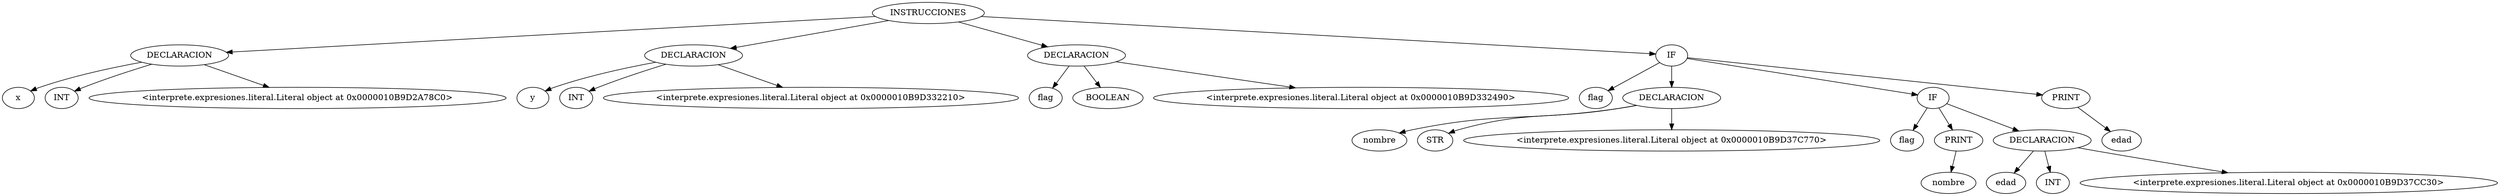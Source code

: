 digraph {
	0 [label = "INSTRUCCIONES"];
	1 [label = "DECLARACION"];
	2 [label = "x"];
	3 [label = "INT"];
	4 [label = "<interprete.expresiones.literal.Literal object at 0x0000010B9D2A78C0>"];
	5 [label = "DECLARACION"];
	6 [label = "y"];
	7 [label = "INT"];
	8 [label = "<interprete.expresiones.literal.Literal object at 0x0000010B9D332210>"];
	9 [label = "DECLARACION"];
	10 [label = "flag"];
	11 [label = "BOOLEAN"];
	12 [label = "<interprete.expresiones.literal.Literal object at 0x0000010B9D332490>"];
	13 [label = "IF"];
	14 [label = "flag"];
	15 [label = "DECLARACION"];
	16 [label = "nombre"];
	17 [label = "STR"];
	18 [label = "<interprete.expresiones.literal.Literal object at 0x0000010B9D37C770>"];
	19 [label = "IF"];
	20 [label = "flag"];
	21 [label = "PRINT"];
	22 [label = "nombre"];
	23 [label = "DECLARACION"];
	24 [label = "edad"];
	25 [label = "INT"];
	26 [label = "<interprete.expresiones.literal.Literal object at 0x0000010B9D37CC30>"];
	27 [label = "PRINT"];
	28 [label = "edad"];
	0 -> 1;
	1 -> 2;
	1 -> 3;
	1 -> 4;
	0 -> 5;
	5 -> 6;
	5 -> 7;
	5 -> 8;
	0 -> 9;
	9 -> 10;
	9 -> 11;
	9 -> 12;
	0 -> 13;
	13 -> 14;
	13 -> 15;
	15 -> 16;
	15 -> 17;
	15 -> 18;
	13 -> 19;
	19 -> 20;
	19 -> 21;
	21 -> 22;
	19 -> 23;
	23 -> 24;
	23 -> 25;
	23 -> 26;
	13 -> 27;
	27 -> 28;
}
